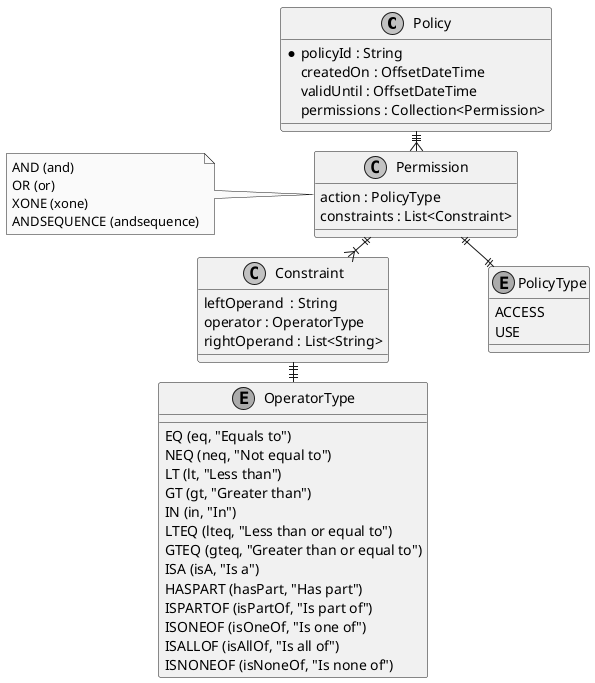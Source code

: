 @startuml
skinparam monochrome true
skinparam shadowing false
skinparam nodesep 100
skinparam ranksep 20
'https://plantuml.com/class-diagram

'https://www.w3.org/TR/odrl-model/'

class Policy {
    * policyId : String
    createdOn : OffsetDateTime
    validUntil : OffsetDateTime
    permissions : Collection<Permission>
}

class Permission {
    action : PolicyType
    constraints : List<Constraint>
}

note left
    AND (and)
    OR (or)
    XONE (xone)
    ANDSEQUENCE (andsequence)
end note

class Constraint {
     leftOperand  : String
     operator : OperatorType
     rightOperand : List<String>
}

'https://www.w3.org/TR/odrl-vocab/#constraintRelationalOperators'
enum OperatorType {
    EQ (eq, "Equals to")
    NEQ (neq, "Not equal to")
    LT (lt, "Less than")
    GT (gt, "Greater than")
    IN (in, "In")
    LTEQ (lteq, "Less than or equal to")
    GTEQ (gteq, "Greater than or equal to")
    ISA (isA, "Is a")
    HASPART (hasPart, "Has part")
    ISPARTOF (isPartOf, "Is part of")
    ISONEOF (isOneOf, "Is one of")
    ISALLOF (isAllOf, "Is all of")
    ISNONEOF (isNoneOf, "Is none of")
}

'"@id": "http://www.w3.org/ns/odrl/2/gt"'
'"@id": "http://www.w3.org/ns/odrl/2/gteq"'
'"@id": "http://www.w3.org/ns/odrl/2/isPartOf"'
'"@id": "http://www.w3.org/ns/odrl/2/hasPart"'
'"@id": "http://www.w3.org/ns/odrl/2/isAnyOf"'
'"@id": "http://www.w3.org/ns/odrl/2/lteq"'
'"@id": "http://www.w3.org/ns/odrl/2/eq"'
'"@id": "http://www.w3.org/ns/odrl/2/neq"'
'"@id": "http://www.w3.org/ns/odrl/2/isNoneOf"'
'"@id": "http://www.w3.org/ns/odrl/2/lt"'
'"@id": "http://www.w3.org/ns/odrl/2/isAllOf"'
'"@id": "http://www.w3.org/ns/odrl/2/isA"'

enum PolicyType {
    ACCESS
    USE
}



Policy ||--|{  Permission
Permission ||--|| PolicyType
Permission ||--|{  Constraint
Constraint ||--|| OperatorType
@enduml